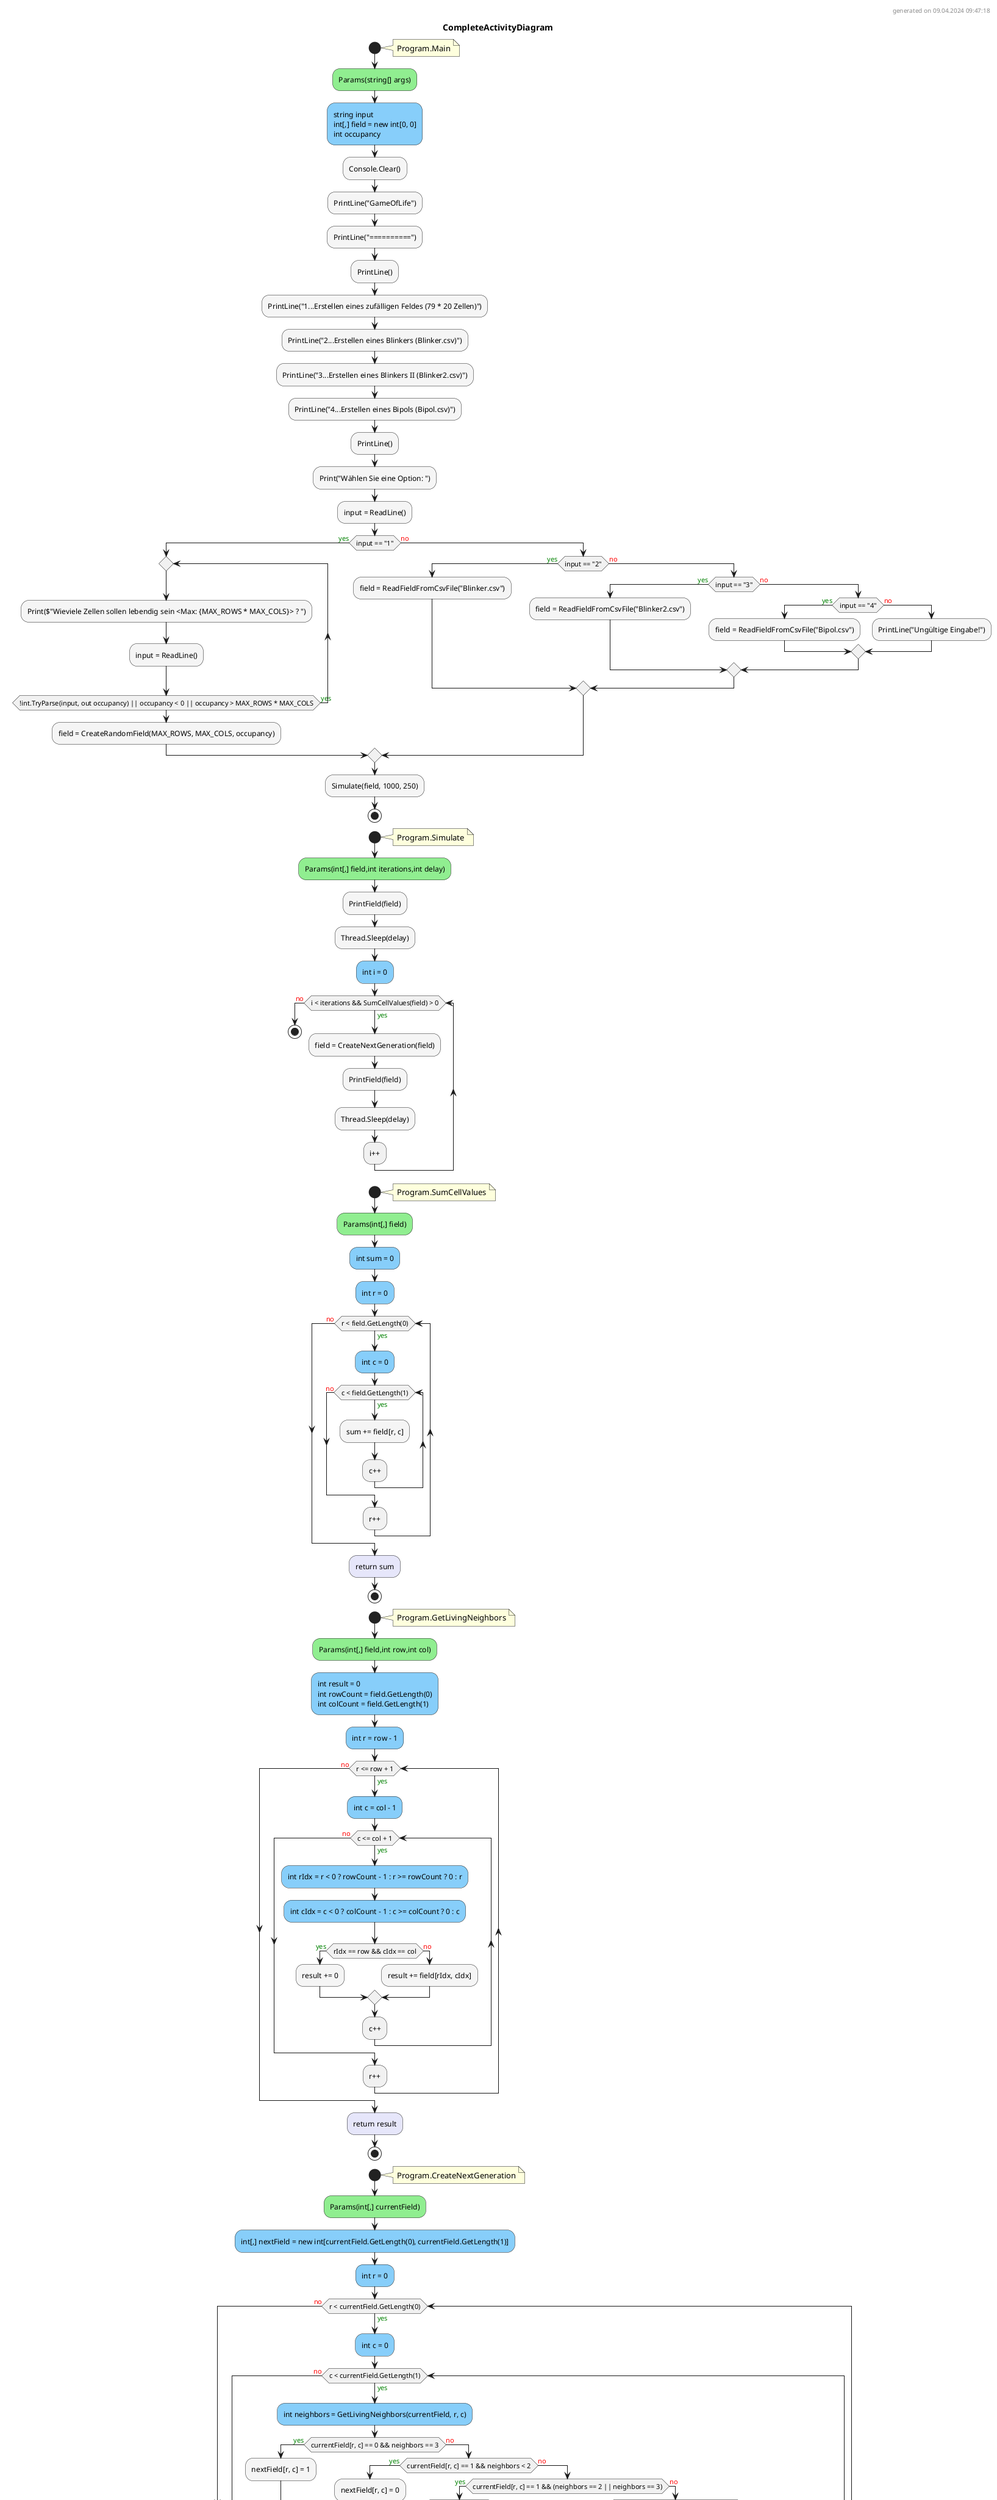 @startuml CompleteActivityDiagram
header
generated on 09.04.2024 09:47:18
end header
title CompleteActivityDiagram
start
note right:  Program.Main
#LightGreen:Params(string[] args);
#LightSkyBlue:string input\nint[,] field = new int[0, 0]\nint occupancy;
#WhiteSmoke:Console.Clear();
#WhiteSmoke:PrintLine("GameOfLife");
#WhiteSmoke:PrintLine("==========");
#WhiteSmoke:PrintLine();
#WhiteSmoke:PrintLine("1...Erstellen eines zufälligen Feldes (79 * 20 Zellen)");
#WhiteSmoke:PrintLine("2...Erstellen eines Blinkers (Blinker.csv)");
#WhiteSmoke:PrintLine("3...Erstellen eines Blinkers II (Blinker2.csv)");
#WhiteSmoke:PrintLine("4...Erstellen eines Bipols (Bipol.csv)");
#WhiteSmoke:PrintLine();
#WhiteSmoke:Print("Wählen Sie eine Option: ");
#WhiteSmoke:input = ReadLine();
if (input == "1") then (<color:green>yes)
        repeat
                #WhiteSmoke:Print($"Wieviele Zellen sollen lebendig sein <Max: {MAX_ROWS * MAX_COLS}> ? ");
                #WhiteSmoke:input = ReadLine();
        repeat while (!int.TryParse(input, out occupancy) || occupancy < 0 || occupancy > MAX_ROWS * MAX_COLS) is (<color:green>yes)
        #WhiteSmoke:field = CreateRandomField(MAX_ROWS, MAX_COLS, occupancy);
    else (<color:red>no)
        if (input == "2") then (<color:green>yes)
                #WhiteSmoke:field = ReadFieldFromCsvFile("Blinker.csv");
            else (<color:red>no)
                if (input == "3") then (<color:green>yes)
                        #WhiteSmoke:field = ReadFieldFromCsvFile("Blinker2.csv");
                    else (<color:red>no)
                        if (input == "4") then (<color:green>yes)
                                #WhiteSmoke:field = ReadFieldFromCsvFile("Bipol.csv");
                            else (<color:red>no)
                                    #WhiteSmoke:PrintLine("Ungültige Eingabe!");
                        endif
                endif
        endif
endif
#WhiteSmoke:Simulate(field, 1000, 250);
stop
start
note right:  Program.Simulate
#LightGreen:Params(int[,] field,int iterations,int delay);
#WhiteSmoke:PrintField(field);
#WhiteSmoke:Thread.Sleep(delay);
#LightSkyBlue:int i = 0;
while (i < iterations && SumCellValues(field) > 0) is (<color:green>yes)
        #WhiteSmoke:field = CreateNextGeneration(field);
        #WhiteSmoke:PrintField(field);
        #WhiteSmoke:Thread.Sleep(delay);
:i++;
endwhile (<color:red>no)
stop
start
note right:  Program.SumCellValues
#LightGreen:Params(int[,] field);
#LightSkyBlue:int sum = 0;
#LightSkyBlue:int r = 0;
while (r < field.GetLength(0)) is (<color:green>yes)
        #LightSkyBlue:int c = 0;
        while (c < field.GetLength(1)) is (<color:green>yes)
                #WhiteSmoke:sum += field[r, c];
        :c++;
        endwhile (<color:red>no)
:r++;
endwhile (<color:red>no)
#Lavender:return sum;
stop
start
note right:  Program.GetLivingNeighbors
#LightGreen:Params(int[,] field,int row,int col);
#LightSkyBlue:int result = 0\nint rowCount = field.GetLength(0)\nint colCount = field.GetLength(1);
#LightSkyBlue:int r = row - 1;
while (r <= row + 1) is (<color:green>yes)
        #LightSkyBlue:int c = col - 1;
        while (c <= col + 1) is (<color:green>yes)
                #LightSkyBlue:int rIdx = r < 0 ? rowCount - 1 : r >= rowCount ? 0 : r;
                #LightSkyBlue:int cIdx = c < 0 ? colCount - 1 : c >= colCount ? 0 : c;
                if (rIdx == row && cIdx == col) then (<color:green>yes)
                    #WhiteSmoke:result += 0;
                    else (<color:red>no)
                        #WhiteSmoke:result += field[rIdx, cIdx];
                endif
        :c++;
        endwhile (<color:red>no)
:r++;
endwhile (<color:red>no)
#Lavender:return result;
stop
start
note right:  Program.CreateNextGeneration
#LightGreen:Params(int[,] currentField);
#LightSkyBlue:int[,] nextField = new int[currentField.GetLength(0), currentField.GetLength(1)];
#LightSkyBlue:int r = 0;
while (r < currentField.GetLength(0)) is (<color:green>yes)
        #LightSkyBlue:int c = 0;
        while (c < currentField.GetLength(1)) is (<color:green>yes)
                #LightSkyBlue:int neighbors = GetLivingNeighbors(currentField, r, c);
                if (currentField[r, c] == 0 && neighbors == 3) then (<color:green>yes)
                    #WhiteSmoke:nextField[r, c] = 1;
                    else (<color:red>no)
                        if (currentField[r, c] == 1 && neighbors < 2) then (<color:green>yes)
                            #WhiteSmoke:nextField[r, c] = 0;
                            else (<color:red>no)
                                if (currentField[r, c] == 1 && (neighbors == 2 || neighbors == 3)) then (<color:green>yes)
                                    #WhiteSmoke:nextField[r, c] = 1;
                                    else (<color:red>no)
                                        if (currentField[r, c] == 1 && neighbors > 3) then (<color:green>yes)
                                            #WhiteSmoke:nextField[r, c] = 0;
                                            else (<color:red>no)
                                                #WhiteSmoke:nextField[r, c] = currentField[r, c];
                                        endif
                                endif
                        endif
                endif
        :c++;
        endwhile (<color:red>no)
:r++;
endwhile (<color:red>no)
#Lavender:return nextField;
stop
start
note right:  Program.PrintField
#LightGreen:Params(int[,] field);
#WhiteSmoke:Console.Clear();
#WhiteSmoke:Console.ForegroundColor = ConsoleColor.Yellow;
#LightSkyBlue:int r = 0;
while (r < field.GetLength(0)) is (<color:green>yes)
        #LightSkyBlue:int c = 0;
        while (c < field.GetLength(1)) is (<color:green>yes)
                #LightSkyBlue:char sign = field[r, c] == 0 ? ' ' : '*';
                #WhiteSmoke:Print($" {sign} ");
        :c++;
        endwhile (<color:red>no)
        #WhiteSmoke:PrintLine();
:r++;
endwhile (<color:red>no)
stop
start
note right:  Program.CreateRandomField
#LightGreen:Params(int rows,int cols,int occupancy);
#LightSkyBlue:int count = 0\nint[,] field = new int[Math.Max(rows, 0), Math.Max(cols, 0)];
#WhiteSmoke:occupancy = Math.Min(occupancy, rows * cols);
while (count < occupancy) is (<color:green>yes)
        #LightSkyBlue:int r = Random.Shared.Next(0, rows);
        #LightSkyBlue:int c = Random.Shared.Next(0, cols);
        if (field[r, c] == 0) then (<color:green>yes)
                #WhiteSmoke:field[r, c] = 1;
                #WhiteSmoke:count++;
        endif
endwhile (<color:red>no)
#Lavender:return field;
stop
start
note right:  Program.ReadFieldFromCsvFile
#LightGreen:Params(string filePath);
#LightSkyBlue:bool isDefined = false\nint[,] result = new int[0, 0];
if (File.Exists(filePath)) then (<color:green>yes)
        #LightSkyBlue:string[] lines = File.ReadAllLines(filePath);
        #LightSkyBlue:int r = 0;
        while (r < lines.Length) is (<color:green>yes)
                #LightSkyBlue:string[] values = lines[r].Split(';');
                if (isDefined == false) then (<color:green>yes)
                        #WhiteSmoke:result = new int[lines.Length, values.Length];
                        #WhiteSmoke:isDefined = true;
                endif
                #LightSkyBlue:int c = 0;
                while (c < values.Length) is (<color:green>yes)
                        #WhiteSmoke:result[r, c] = int.Parse(values[c]);
                :c++;
                endwhile (<color:red>no)
        :r++;
        endwhile (<color:red>no)
endif
#Lavender:return result;
stop
footer
generated with the DiagramCreator by Prof.Gehrer
end footer
@enduml
